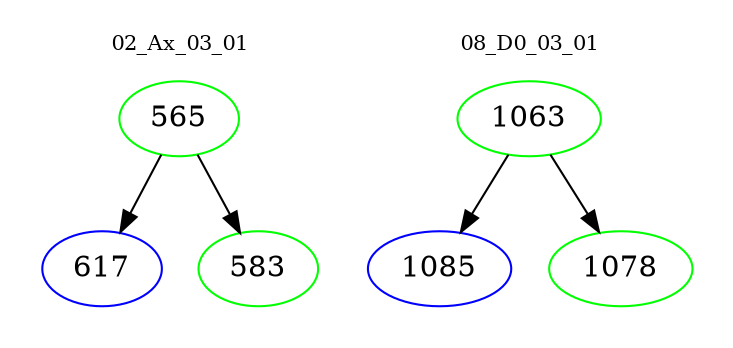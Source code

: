 digraph{
subgraph cluster_0 {
color = white
label = "02_Ax_03_01";
fontsize=10;
T0_565 [label="565", color="green"]
T0_565 -> T0_617 [color="black"]
T0_617 [label="617", color="blue"]
T0_565 -> T0_583 [color="black"]
T0_583 [label="583", color="green"]
}
subgraph cluster_1 {
color = white
label = "08_D0_03_01";
fontsize=10;
T1_1063 [label="1063", color="green"]
T1_1063 -> T1_1085 [color="black"]
T1_1085 [label="1085", color="blue"]
T1_1063 -> T1_1078 [color="black"]
T1_1078 [label="1078", color="green"]
}
}
